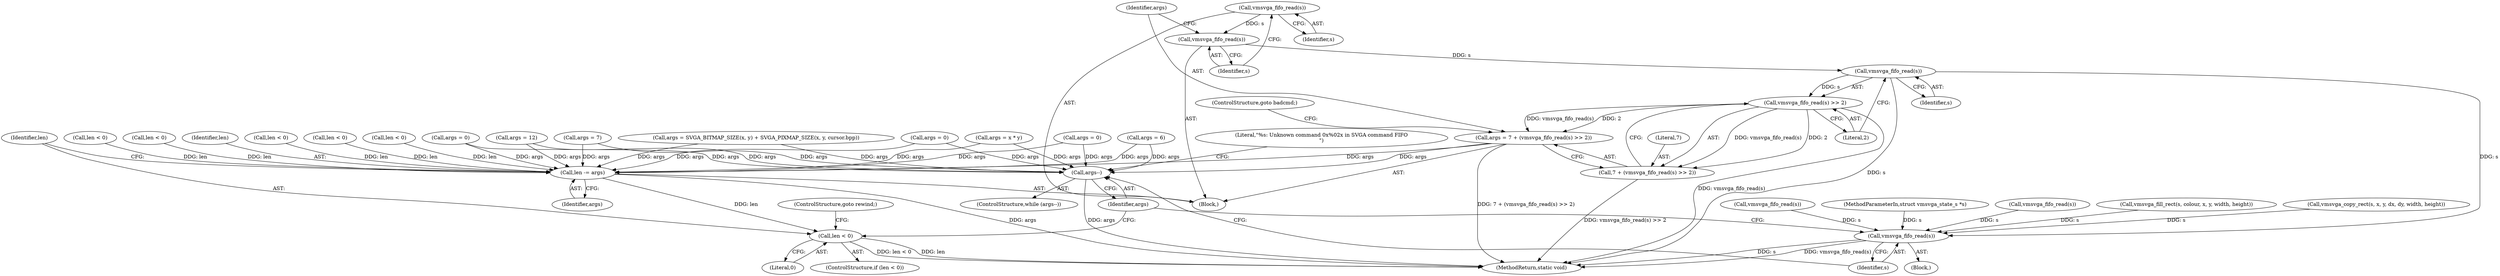 digraph "0_qemu_167d97a3def77ee2dbf6e908b0ecbfe2103977db@API" {
"1000497" [label="(Call,vmsvga_fifo_read(s))"];
"1000499" [label="(Call,vmsvga_fifo_read(s))"];
"1000506" [label="(Call,vmsvga_fifo_read(s))"];
"1000505" [label="(Call,vmsvga_fifo_read(s) >> 2)"];
"1000501" [label="(Call,args = 7 + (vmsvga_fifo_read(s) >> 2))"];
"1000526" [label="(Call,len -= args)"];
"1000530" [label="(Call,len < 0)"];
"1000536" [label="(Call,args--)"];
"1000503" [label="(Call,7 + (vmsvga_fifo_read(s) >> 2))"];
"1000539" [label="(Call,vmsvga_fifo_read(s))"];
"1000529" [label="(ControlStructure,if (len < 0))"];
"1000501" [label="(Call,args = 7 + (vmsvga_fifo_read(s) >> 2))"];
"1000528" [label="(Identifier,args)"];
"1000499" [label="(Call,vmsvga_fifo_read(s))"];
"1000275" [label="(Call,args = 0)"];
"1000526" [label="(Call,len -= args)"];
"1000506" [label="(Call,vmsvga_fifo_read(s))"];
"1000504" [label="(Literal,7)"];
"1000508" [label="(Literal,2)"];
"1000527" [label="(Identifier,len)"];
"1000542" [label="(Literal,\"%s: Unknown command 0x%02x in SVGA command FIFO\n\")"];
"1000224" [label="(Call,args = 0)"];
"1000483" [label="(Call,args = 7)"];
"1000503" [label="(Call,7 + (vmsvga_fifo_read(s) >> 2))"];
"1000522" [label="(Call,args = 0)"];
"1000233" [label="(Call,len < 0)"];
"1000509" [label="(ControlStructure,goto badcmd;)"];
"1000538" [label="(Block,)"];
"1000497" [label="(Call,vmsvga_fifo_read(s))"];
"1000471" [label="(Call,args = x * y)"];
"1000187" [label="(Call,len < 0)"];
"1000563" [label="(MethodReturn,static void)"];
"1000537" [label="(Identifier,args)"];
"1000284" [label="(Call,len < 0)"];
"1000452" [label="(Call,len < 0)"];
"1000536" [label="(Call,args--)"];
"1000535" [label="(ControlStructure,while (args--))"];
"1000478" [label="(Call,args = 6)"];
"1000534" [label="(ControlStructure,goto rewind;)"];
"1000530" [label="(Call,len < 0)"];
"1000264" [label="(Call,vmsvga_copy_rect(s, x, y, dx, dy, width, height))"];
"1000329" [label="(Call,vmsvga_fifo_read(s))"];
"1000507" [label="(Identifier,s)"];
"1000540" [label="(Identifier,s)"];
"1000498" [label="(Identifier,s)"];
"1000505" [label="(Call,vmsvga_fifo_read(s) >> 2)"];
"1000492" [label="(Call,len < 0)"];
"1000105" [label="(MethodParameterIn,struct vmsvga_state_s *s)"];
"1000500" [label="(Identifier,s)"];
"1000539" [label="(Call,vmsvga_fifo_read(s))"];
"1000136" [label="(Block,)"];
"1000511" [label="(Call,args = 12)"];
"1000469" [label="(Call,vmsvga_fifo_read(s))"];
"1000532" [label="(Literal,0)"];
"1000214" [label="(Call,vmsvga_fill_rect(s, colour, x, y, width, height))"];
"1000502" [label="(Identifier,args)"];
"1000331" [label="(Call,args = SVGA_BITMAP_SIZE(x, y) + SVGA_PIXMAP_SIZE(x, y, cursor.bpp))"];
"1000531" [label="(Identifier,len)"];
"1000497" -> "1000136"  [label="AST: "];
"1000497" -> "1000498"  [label="CFG: "];
"1000498" -> "1000497"  [label="AST: "];
"1000500" -> "1000497"  [label="CFG: "];
"1000497" -> "1000499"  [label="DDG: s"];
"1000499" -> "1000136"  [label="AST: "];
"1000499" -> "1000500"  [label="CFG: "];
"1000500" -> "1000499"  [label="AST: "];
"1000502" -> "1000499"  [label="CFG: "];
"1000499" -> "1000506"  [label="DDG: s"];
"1000506" -> "1000505"  [label="AST: "];
"1000506" -> "1000507"  [label="CFG: "];
"1000507" -> "1000506"  [label="AST: "];
"1000508" -> "1000506"  [label="CFG: "];
"1000506" -> "1000563"  [label="DDG: s"];
"1000506" -> "1000505"  [label="DDG: s"];
"1000506" -> "1000539"  [label="DDG: s"];
"1000505" -> "1000503"  [label="AST: "];
"1000505" -> "1000508"  [label="CFG: "];
"1000508" -> "1000505"  [label="AST: "];
"1000503" -> "1000505"  [label="CFG: "];
"1000505" -> "1000563"  [label="DDG: vmsvga_fifo_read(s)"];
"1000505" -> "1000501"  [label="DDG: vmsvga_fifo_read(s)"];
"1000505" -> "1000501"  [label="DDG: 2"];
"1000505" -> "1000503"  [label="DDG: vmsvga_fifo_read(s)"];
"1000505" -> "1000503"  [label="DDG: 2"];
"1000501" -> "1000136"  [label="AST: "];
"1000501" -> "1000503"  [label="CFG: "];
"1000502" -> "1000501"  [label="AST: "];
"1000503" -> "1000501"  [label="AST: "];
"1000509" -> "1000501"  [label="CFG: "];
"1000501" -> "1000563"  [label="DDG: 7 + (vmsvga_fifo_read(s) >> 2)"];
"1000501" -> "1000526"  [label="DDG: args"];
"1000501" -> "1000536"  [label="DDG: args"];
"1000526" -> "1000136"  [label="AST: "];
"1000526" -> "1000528"  [label="CFG: "];
"1000527" -> "1000526"  [label="AST: "];
"1000528" -> "1000526"  [label="AST: "];
"1000531" -> "1000526"  [label="CFG: "];
"1000526" -> "1000563"  [label="DDG: args"];
"1000224" -> "1000526"  [label="DDG: args"];
"1000471" -> "1000526"  [label="DDG: args"];
"1000331" -> "1000526"  [label="DDG: args"];
"1000478" -> "1000526"  [label="DDG: args"];
"1000275" -> "1000526"  [label="DDG: args"];
"1000522" -> "1000526"  [label="DDG: args"];
"1000511" -> "1000526"  [label="DDG: args"];
"1000483" -> "1000526"  [label="DDG: args"];
"1000187" -> "1000526"  [label="DDG: len"];
"1000284" -> "1000526"  [label="DDG: len"];
"1000492" -> "1000526"  [label="DDG: len"];
"1000452" -> "1000526"  [label="DDG: len"];
"1000233" -> "1000526"  [label="DDG: len"];
"1000526" -> "1000530"  [label="DDG: len"];
"1000530" -> "1000529"  [label="AST: "];
"1000530" -> "1000532"  [label="CFG: "];
"1000531" -> "1000530"  [label="AST: "];
"1000532" -> "1000530"  [label="AST: "];
"1000534" -> "1000530"  [label="CFG: "];
"1000537" -> "1000530"  [label="CFG: "];
"1000530" -> "1000563"  [label="DDG: len"];
"1000530" -> "1000563"  [label="DDG: len < 0"];
"1000536" -> "1000535"  [label="AST: "];
"1000536" -> "1000537"  [label="CFG: "];
"1000537" -> "1000536"  [label="AST: "];
"1000540" -> "1000536"  [label="CFG: "];
"1000542" -> "1000536"  [label="CFG: "];
"1000536" -> "1000563"  [label="DDG: args"];
"1000224" -> "1000536"  [label="DDG: args"];
"1000471" -> "1000536"  [label="DDG: args"];
"1000331" -> "1000536"  [label="DDG: args"];
"1000478" -> "1000536"  [label="DDG: args"];
"1000275" -> "1000536"  [label="DDG: args"];
"1000522" -> "1000536"  [label="DDG: args"];
"1000511" -> "1000536"  [label="DDG: args"];
"1000483" -> "1000536"  [label="DDG: args"];
"1000504" -> "1000503"  [label="AST: "];
"1000503" -> "1000563"  [label="DDG: vmsvga_fifo_read(s) >> 2"];
"1000539" -> "1000538"  [label="AST: "];
"1000539" -> "1000540"  [label="CFG: "];
"1000540" -> "1000539"  [label="AST: "];
"1000537" -> "1000539"  [label="CFG: "];
"1000539" -> "1000563"  [label="DDG: s"];
"1000539" -> "1000563"  [label="DDG: vmsvga_fifo_read(s)"];
"1000264" -> "1000539"  [label="DDG: s"];
"1000329" -> "1000539"  [label="DDG: s"];
"1000214" -> "1000539"  [label="DDG: s"];
"1000469" -> "1000539"  [label="DDG: s"];
"1000105" -> "1000539"  [label="DDG: s"];
}
